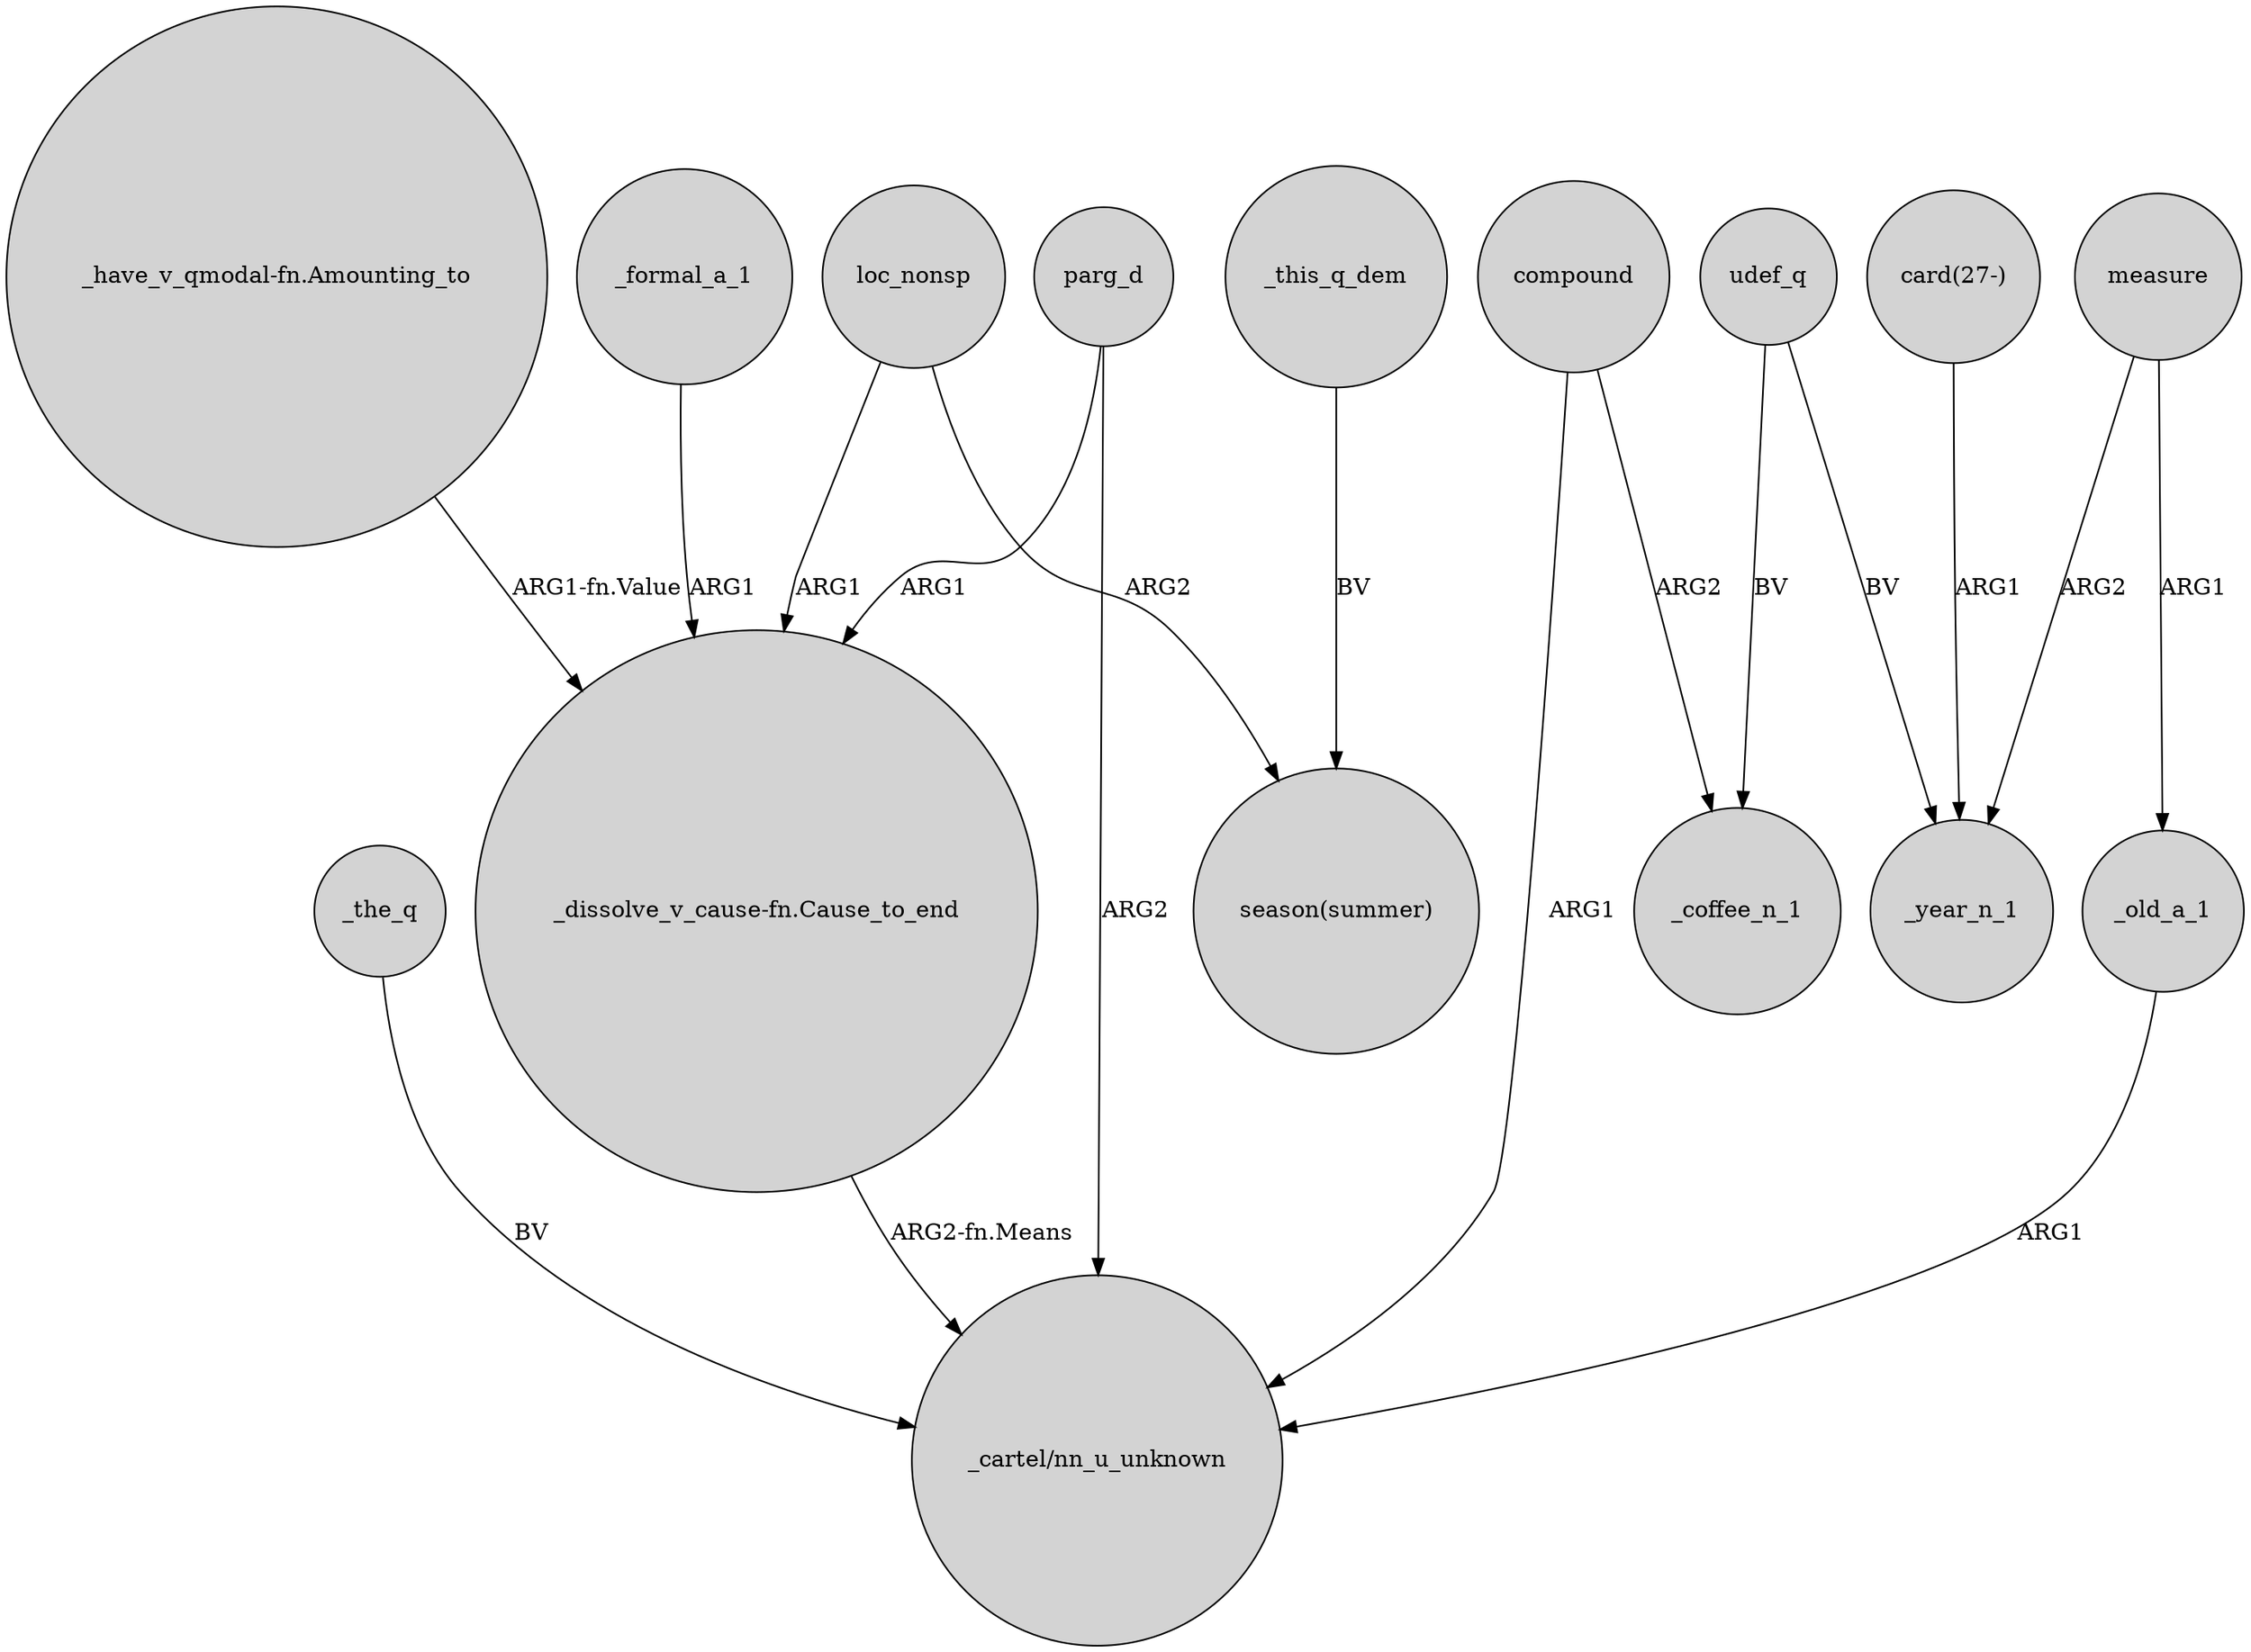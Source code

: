 digraph {
	node [shape=circle style=filled]
	_the_q -> "_cartel/nn_u_unknown" [label=BV]
	udef_q -> _coffee_n_1 [label=BV]
	_formal_a_1 -> "_dissolve_v_cause-fn.Cause_to_end" [label=ARG1]
	compound -> "_cartel/nn_u_unknown" [label=ARG1]
	loc_nonsp -> "season(summer)" [label=ARG2]
	udef_q -> _year_n_1 [label=BV]
	parg_d -> "_cartel/nn_u_unknown" [label=ARG2]
	compound -> _coffee_n_1 [label=ARG2]
	loc_nonsp -> "_dissolve_v_cause-fn.Cause_to_end" [label=ARG1]
	_this_q_dem -> "season(summer)" [label=BV]
	measure -> _old_a_1 [label=ARG1]
	"_have_v_qmodal-fn.Amounting_to" -> "_dissolve_v_cause-fn.Cause_to_end" [label="ARG1-fn.Value"]
	parg_d -> "_dissolve_v_cause-fn.Cause_to_end" [label=ARG1]
	_old_a_1 -> "_cartel/nn_u_unknown" [label=ARG1]
	"card(27-)" -> _year_n_1 [label=ARG1]
	measure -> _year_n_1 [label=ARG2]
	"_dissolve_v_cause-fn.Cause_to_end" -> "_cartel/nn_u_unknown" [label="ARG2-fn.Means"]
}
